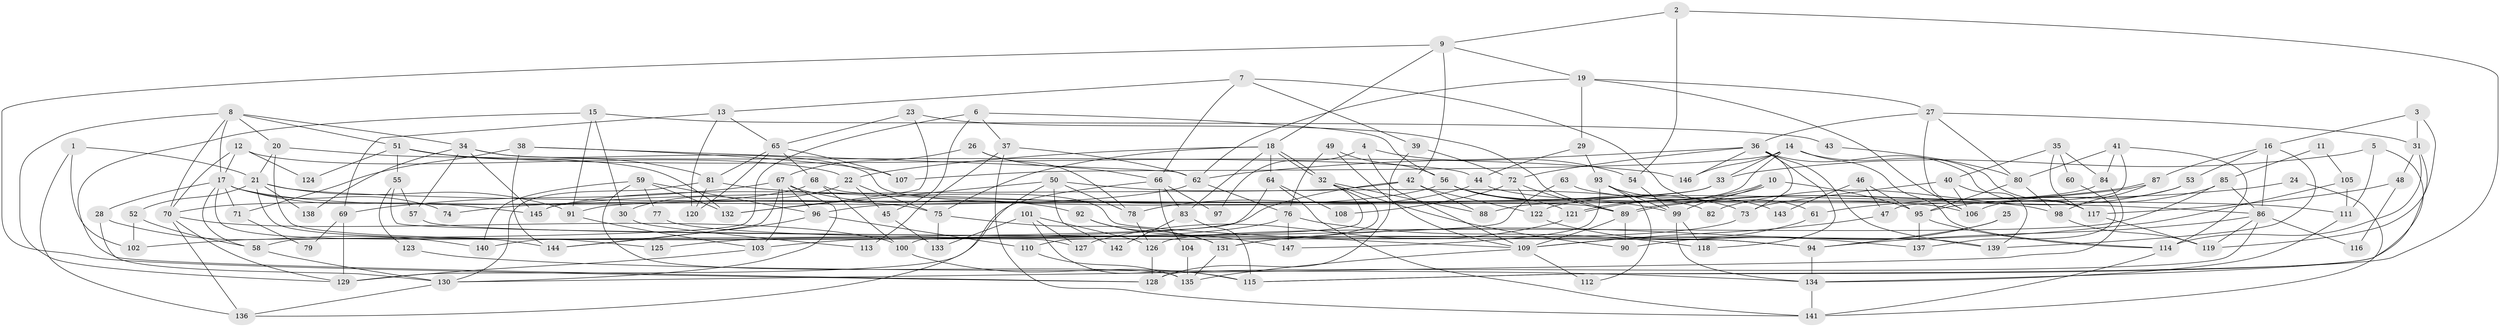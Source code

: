 // Generated by graph-tools (version 1.1) at 2025/49/03/09/25 04:49:25]
// undirected, 147 vertices, 294 edges
graph export_dot {
graph [start="1"]
  node [color=gray90,style=filled];
  1;
  2;
  3;
  4;
  5;
  6;
  7;
  8;
  9;
  10;
  11;
  12;
  13;
  14;
  15;
  16;
  17;
  18;
  19;
  20;
  21;
  22;
  23;
  24;
  25;
  26;
  27;
  28;
  29;
  30;
  31;
  32;
  33;
  34;
  35;
  36;
  37;
  38;
  39;
  40;
  41;
  42;
  43;
  44;
  45;
  46;
  47;
  48;
  49;
  50;
  51;
  52;
  53;
  54;
  55;
  56;
  57;
  58;
  59;
  60;
  61;
  62;
  63;
  64;
  65;
  66;
  67;
  68;
  69;
  70;
  71;
  72;
  73;
  74;
  75;
  76;
  77;
  78;
  79;
  80;
  81;
  82;
  83;
  84;
  85;
  86;
  87;
  88;
  89;
  90;
  91;
  92;
  93;
  94;
  95;
  96;
  97;
  98;
  99;
  100;
  101;
  102;
  103;
  104;
  105;
  106;
  107;
  108;
  109;
  110;
  111;
  112;
  113;
  114;
  115;
  116;
  117;
  118;
  119;
  120;
  121;
  122;
  123;
  124;
  125;
  126;
  127;
  128;
  129;
  130;
  131;
  132;
  133;
  134;
  135;
  136;
  137;
  138;
  139;
  140;
  141;
  142;
  143;
  144;
  145;
  146;
  147;
  1 -- 102;
  1 -- 21;
  1 -- 136;
  2 -- 115;
  2 -- 9;
  2 -- 54;
  3 -- 31;
  3 -- 119;
  3 -- 16;
  4 -- 54;
  4 -- 109;
  4 -- 97;
  5 -- 134;
  5 -- 33;
  5 -- 111;
  6 -- 37;
  6 -- 56;
  6 -- 45;
  6 -- 58;
  7 -- 13;
  7 -- 66;
  7 -- 39;
  7 -- 61;
  8 -- 129;
  8 -- 17;
  8 -- 20;
  8 -- 34;
  8 -- 51;
  8 -- 70;
  9 -- 18;
  9 -- 42;
  9 -- 19;
  9 -- 128;
  10 -- 95;
  10 -- 121;
  10 -- 121;
  10 -- 99;
  11 -- 105;
  11 -- 85;
  12 -- 70;
  12 -- 22;
  12 -- 17;
  12 -- 124;
  13 -- 65;
  13 -- 69;
  13 -- 120;
  14 -- 117;
  14 -- 88;
  14 -- 33;
  14 -- 107;
  14 -- 114;
  14 -- 146;
  15 -- 91;
  15 -- 128;
  15 -- 30;
  15 -- 43;
  16 -- 87;
  16 -- 53;
  16 -- 86;
  16 -- 139;
  17 -- 75;
  17 -- 28;
  17 -- 58;
  17 -- 71;
  17 -- 74;
  17 -- 144;
  17 -- 145;
  18 -- 32;
  18 -- 32;
  18 -- 75;
  18 -- 22;
  18 -- 64;
  18 -- 83;
  19 -- 27;
  19 -- 29;
  19 -- 62;
  19 -- 106;
  20 -- 127;
  20 -- 21;
  20 -- 132;
  21 -- 111;
  21 -- 52;
  21 -- 91;
  21 -- 125;
  21 -- 138;
  22 -- 45;
  22 -- 30;
  22 -- 75;
  23 -- 89;
  23 -- 65;
  23 -- 132;
  24 -- 141;
  24 -- 61;
  25 -- 94;
  25 -- 90;
  26 -- 78;
  26 -- 66;
  26 -- 67;
  27 -- 106;
  27 -- 36;
  27 -- 31;
  27 -- 80;
  28 -- 130;
  28 -- 140;
  29 -- 44;
  29 -- 93;
  30 -- 113;
  31 -- 114;
  31 -- 48;
  31 -- 115;
  32 -- 100;
  32 -- 88;
  32 -- 90;
  32 -- 110;
  33 -- 96;
  33 -- 91;
  34 -- 145;
  34 -- 44;
  34 -- 57;
  34 -- 89;
  34 -- 138;
  35 -- 40;
  35 -- 84;
  35 -- 60;
  35 -- 117;
  36 -- 72;
  36 -- 146;
  36 -- 62;
  36 -- 73;
  36 -- 117;
  36 -- 118;
  36 -- 139;
  37 -- 62;
  37 -- 141;
  37 -- 113;
  38 -- 107;
  38 -- 62;
  38 -- 71;
  38 -- 144;
  39 -- 128;
  39 -- 72;
  40 -- 73;
  40 -- 139;
  40 -- 106;
  41 -- 114;
  41 -- 80;
  41 -- 47;
  41 -- 84;
  42 -- 122;
  42 -- 145;
  42 -- 88;
  42 -- 102;
  43 -- 80;
  44 -- 106;
  44 -- 78;
  45 -- 133;
  46 -- 95;
  46 -- 47;
  46 -- 143;
  47 -- 109;
  48 -- 117;
  48 -- 116;
  49 -- 76;
  49 -- 109;
  49 -- 56;
  50 -- 132;
  50 -- 136;
  50 -- 78;
  50 -- 82;
  50 -- 142;
  51 -- 81;
  51 -- 55;
  51 -- 124;
  51 -- 146;
  52 -- 58;
  52 -- 102;
  53 -- 106;
  53 -- 82;
  54 -- 99;
  55 -- 57;
  55 -- 94;
  55 -- 123;
  56 -- 99;
  56 -- 73;
  56 -- 121;
  56 -- 145;
  57 -- 139;
  58 -- 130;
  59 -- 96;
  59 -- 132;
  59 -- 77;
  59 -- 135;
  59 -- 140;
  60 -- 137;
  61 -- 109;
  62 -- 74;
  62 -- 76;
  63 -- 103;
  63 -- 98;
  64 -- 140;
  64 -- 108;
  64 -- 141;
  65 -- 81;
  65 -- 68;
  65 -- 107;
  65 -- 120;
  66 -- 129;
  66 -- 83;
  66 -- 97;
  66 -- 104;
  67 -- 144;
  67 -- 69;
  67 -- 92;
  67 -- 96;
  67 -- 103;
  67 -- 130;
  68 -- 109;
  68 -- 70;
  68 -- 100;
  69 -- 129;
  69 -- 79;
  70 -- 136;
  70 -- 100;
  70 -- 129;
  71 -- 79;
  72 -- 89;
  72 -- 108;
  72 -- 122;
  73 -- 131;
  75 -- 131;
  75 -- 133;
  76 -- 147;
  76 -- 118;
  76 -- 125;
  77 -- 94;
  78 -- 126;
  80 -- 95;
  80 -- 98;
  81 -- 120;
  81 -- 130;
  81 -- 86;
  83 -- 115;
  83 -- 142;
  84 -- 130;
  84 -- 122;
  85 -- 86;
  85 -- 126;
  85 -- 95;
  86 -- 94;
  86 -- 116;
  86 -- 119;
  86 -- 128;
  87 -- 89;
  87 -- 89;
  87 -- 98;
  89 -- 90;
  89 -- 109;
  91 -- 103;
  92 -- 131;
  92 -- 147;
  93 -- 99;
  93 -- 112;
  93 -- 143;
  93 -- 147;
  94 -- 134;
  95 -- 114;
  95 -- 137;
  96 -- 144;
  96 -- 110;
  98 -- 119;
  99 -- 118;
  99 -- 134;
  100 -- 115;
  101 -- 115;
  101 -- 126;
  101 -- 127;
  101 -- 133;
  103 -- 129;
  104 -- 135;
  105 -- 111;
  105 -- 131;
  109 -- 135;
  109 -- 112;
  110 -- 135;
  111 -- 134;
  114 -- 141;
  117 -- 119;
  121 -- 127;
  122 -- 137;
  123 -- 134;
  126 -- 128;
  130 -- 136;
  131 -- 135;
  134 -- 141;
}
